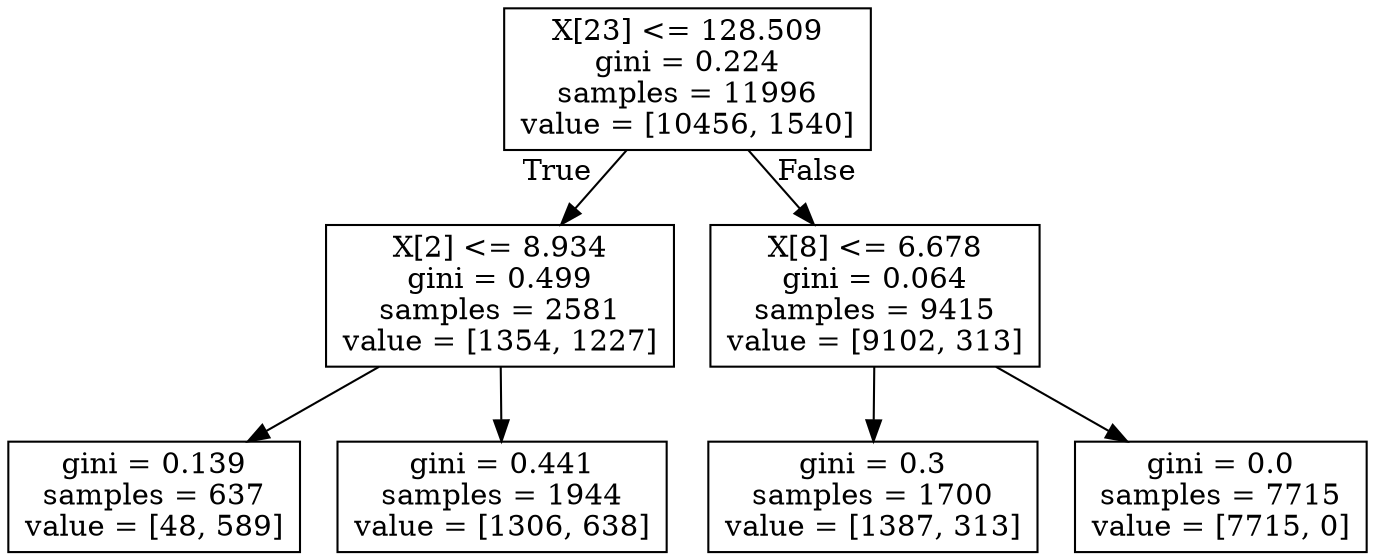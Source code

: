 digraph Tree {
node [shape=box] ;
0 [label="X[23] <= 128.509\ngini = 0.224\nsamples = 11996\nvalue = [10456, 1540]"] ;
1 [label="X[2] <= 8.934\ngini = 0.499\nsamples = 2581\nvalue = [1354, 1227]"] ;
0 -> 1 [labeldistance=2.5, labelangle=45, headlabel="True"] ;
2 [label="gini = 0.139\nsamples = 637\nvalue = [48, 589]"] ;
1 -> 2 ;
3 [label="gini = 0.441\nsamples = 1944\nvalue = [1306, 638]"] ;
1 -> 3 ;
4 [label="X[8] <= 6.678\ngini = 0.064\nsamples = 9415\nvalue = [9102, 313]"] ;
0 -> 4 [labeldistance=2.5, labelangle=-45, headlabel="False"] ;
5 [label="gini = 0.3\nsamples = 1700\nvalue = [1387, 313]"] ;
4 -> 5 ;
6 [label="gini = 0.0\nsamples = 7715\nvalue = [7715, 0]"] ;
4 -> 6 ;
}